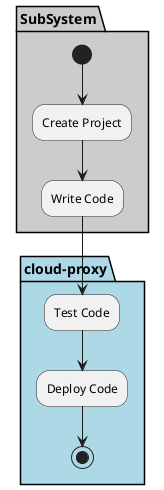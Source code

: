 @startuml

partition "cloud-proxy" {

}

partition SubSystem  #cccccc {
  (*) --> "Create Project"
  --> "Write Code"
}

partition "cloud-proxy" #lightblue {
  "Write Code" --> "Test Code"
  "Test Code" --> "Deploy Code"
  "Deploy Code" --> (*)
}

@enduml

